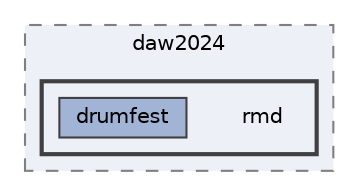 digraph "src/jcolonia/daw2024/rmd"
{
 // INTERACTIVE_SVG=YES
 // LATEX_PDF_SIZE
  bgcolor="transparent";
  edge [fontname=Helvetica,fontsize=10,labelfontname=Helvetica,labelfontsize=10];
  node [fontname=Helvetica,fontsize=10,shape=box,height=0.2,width=0.4];
  compound=true
  subgraph clusterdir_608e1fc860cc5e14ae3d5eecca5890fd {
    graph [ bgcolor="#edf0f7", pencolor="grey50", label="daw2024", fontname=Helvetica,fontsize=10 style="filled,dashed", URL="dir_608e1fc860cc5e14ae3d5eecca5890fd.html",tooltip=""]
  subgraph clusterdir_f32729509785a5ace08fb5780eba9cdb {
    graph [ bgcolor="#edf0f7", pencolor="grey25", label="", fontname=Helvetica,fontsize=10 style="filled,bold", URL="dir_f32729509785a5ace08fb5780eba9cdb.html",tooltip=""]
    dir_f32729509785a5ace08fb5780eba9cdb [shape=plaintext, label="rmd"];
  dir_8afd5aeb2cd491fcfd2caddef8c706d1 [label="drumfest", fillcolor="#a2b4d6", color="grey25", style="filled", URL="dir_8afd5aeb2cd491fcfd2caddef8c706d1.html",tooltip=""];
  }
  }
}
